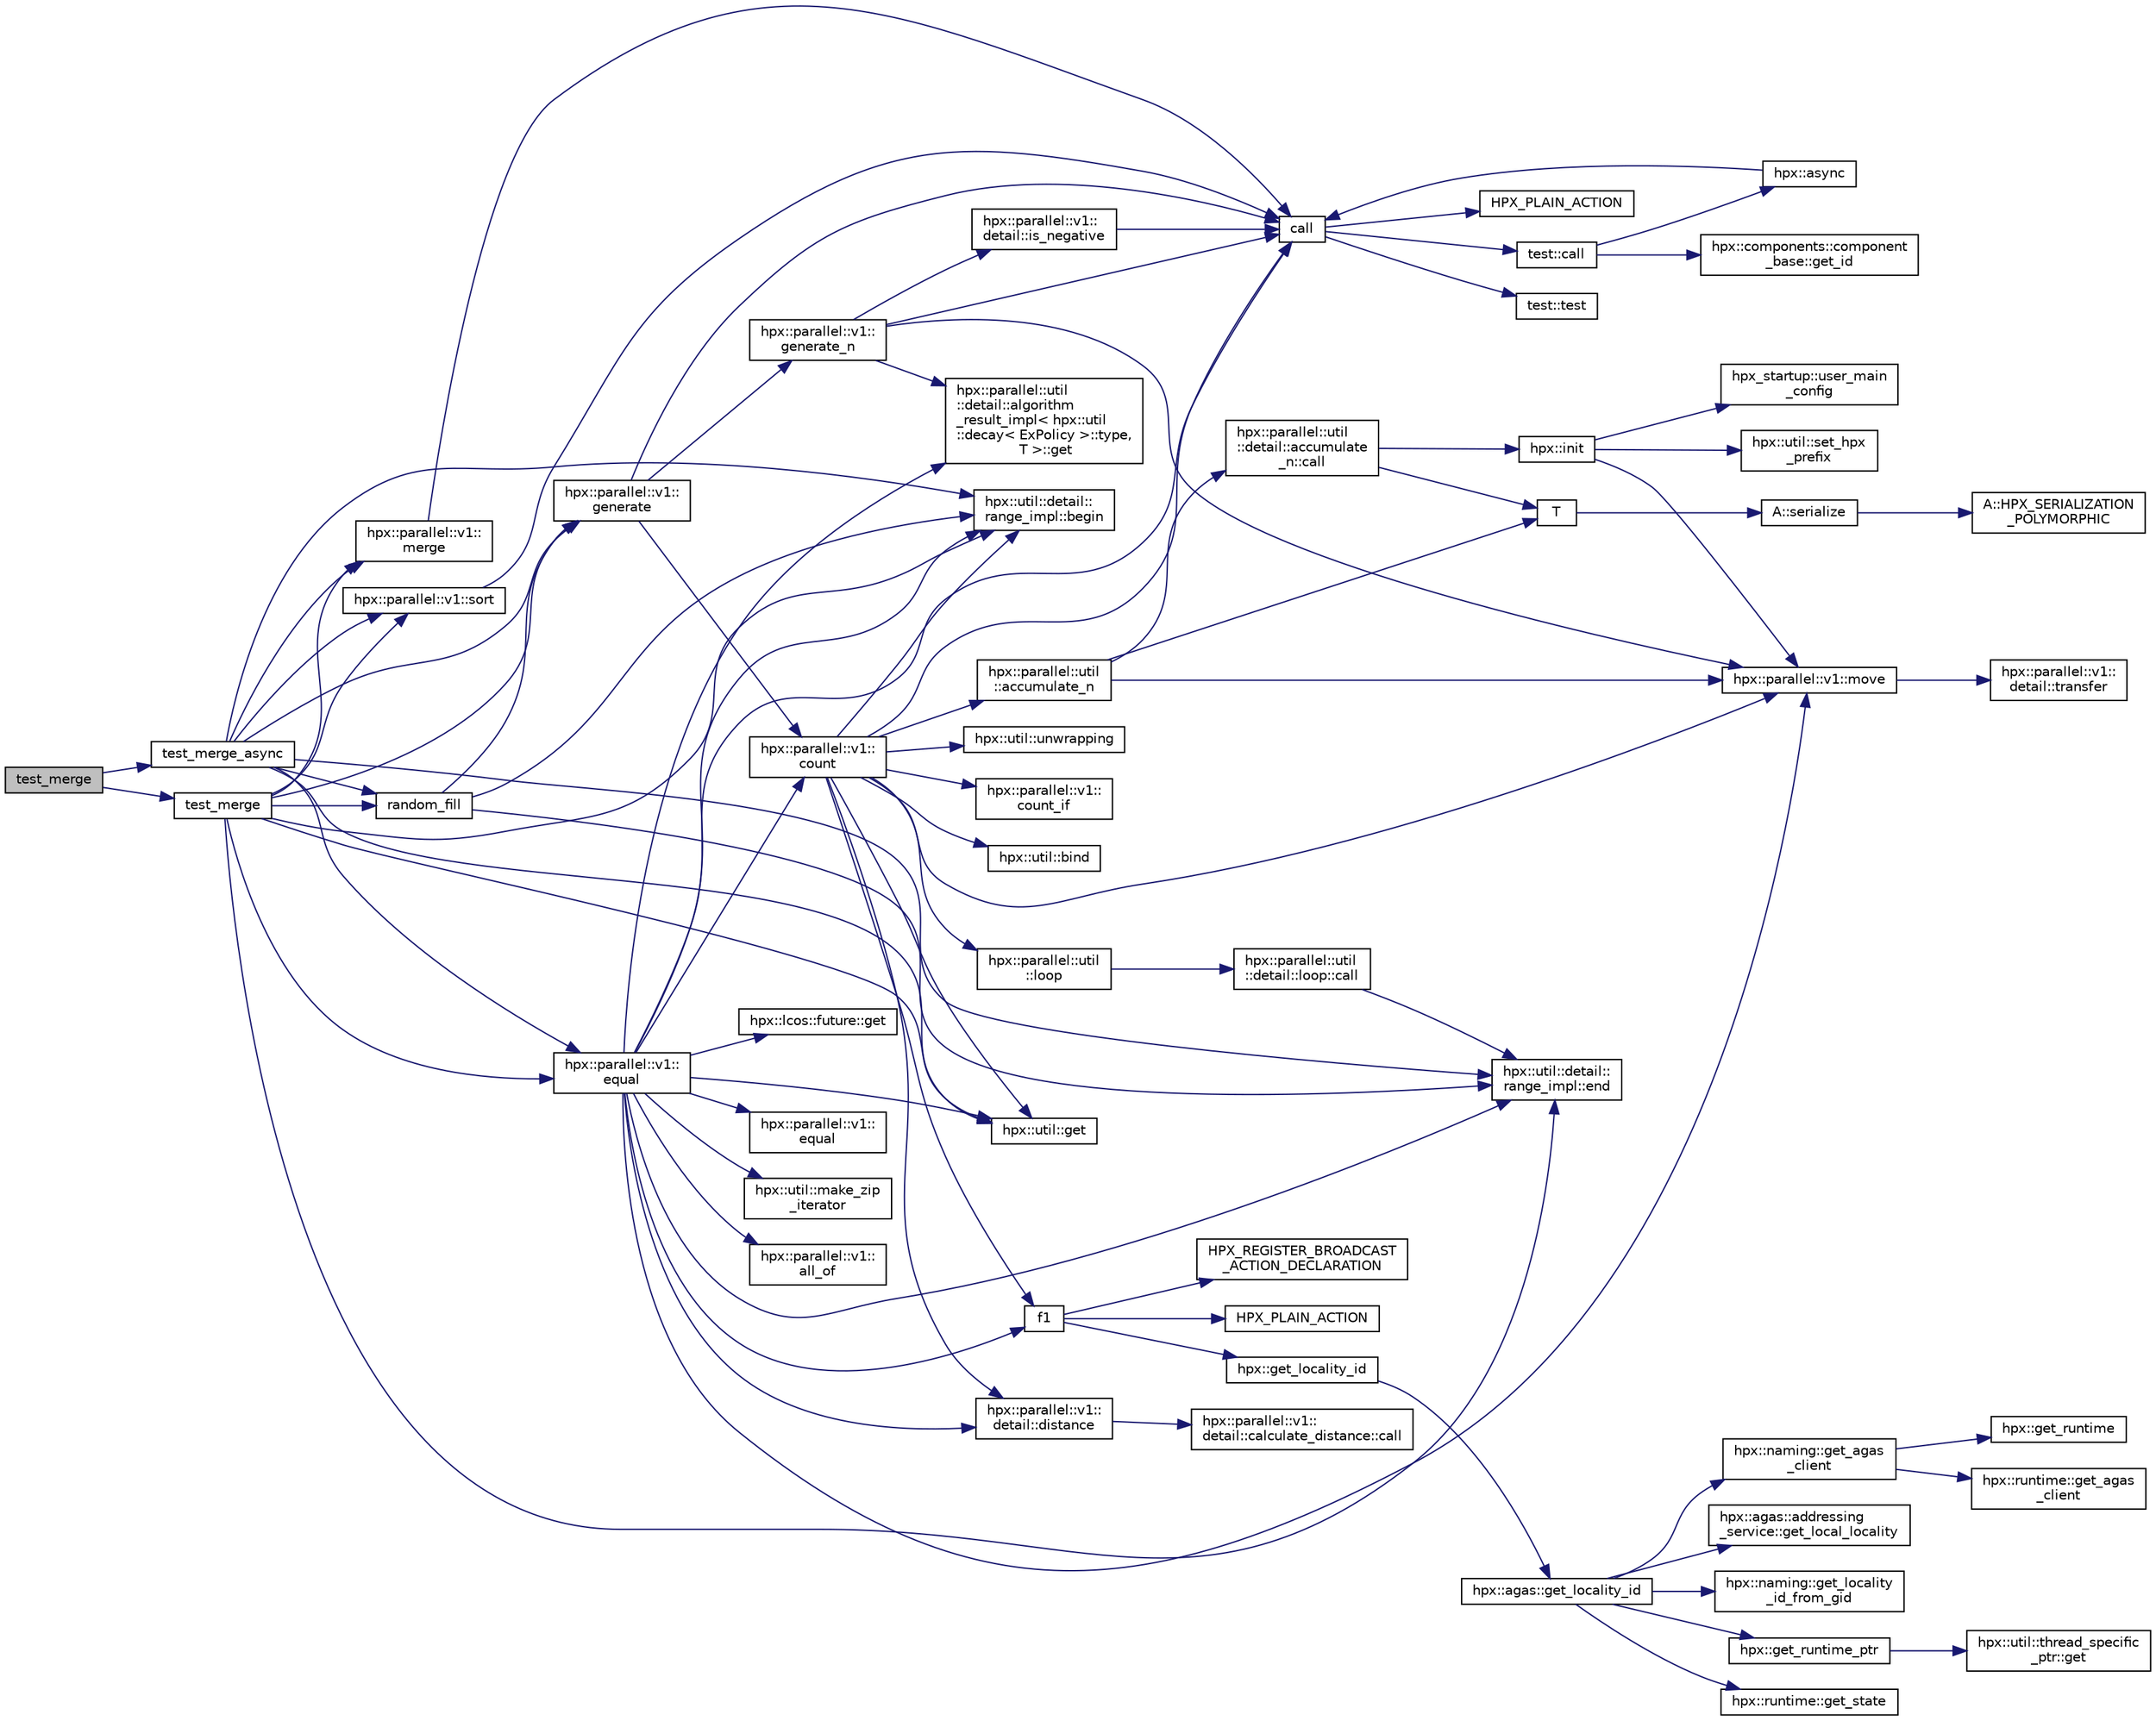digraph "test_merge"
{
  edge [fontname="Helvetica",fontsize="10",labelfontname="Helvetica",labelfontsize="10"];
  node [fontname="Helvetica",fontsize="10",shape=record];
  rankdir="LR";
  Node121 [label="test_merge",height=0.2,width=0.4,color="black", fillcolor="grey75", style="filled", fontcolor="black"];
  Node121 -> Node122 [color="midnightblue",fontsize="10",style="solid",fontname="Helvetica"];
  Node122 [label="test_merge",height=0.2,width=0.4,color="black", fillcolor="white", style="filled",URL="$db/d38/merge__range_8cpp.html#a2e0060748d277706ba728016568f1dbf"];
  Node122 -> Node123 [color="midnightblue",fontsize="10",style="solid",fontname="Helvetica"];
  Node123 [label="hpx::util::get",height=0.2,width=0.4,color="black", fillcolor="white", style="filled",URL="$df/dad/namespacehpx_1_1util.html#a5cbd3c41f03f4d4acaedaa4777e3cc02"];
  Node122 -> Node124 [color="midnightblue",fontsize="10",style="solid",fontname="Helvetica"];
  Node124 [label="hpx::parallel::v1::\lgenerate",height=0.2,width=0.4,color="black", fillcolor="white", style="filled",URL="$db/db9/namespacehpx_1_1parallel_1_1v1.html#a1f74f2be2954d6fbd8278df5fedb946a"];
  Node124 -> Node125 [color="midnightblue",fontsize="10",style="solid",fontname="Helvetica"];
  Node125 [label="hpx::parallel::v1::\lgenerate_n",height=0.2,width=0.4,color="black", fillcolor="white", style="filled",URL="$db/db9/namespacehpx_1_1parallel_1_1v1.html#a9fd6a170d9742750007e88805764ec8a"];
  Node125 -> Node126 [color="midnightblue",fontsize="10",style="solid",fontname="Helvetica"];
  Node126 [label="hpx::parallel::v1::\ldetail::is_negative",height=0.2,width=0.4,color="black", fillcolor="white", style="filled",URL="$d2/ddd/namespacehpx_1_1parallel_1_1v1_1_1detail.html#adf2e40fc4b20ad0fd442ee3118a4d527"];
  Node126 -> Node127 [color="midnightblue",fontsize="10",style="solid",fontname="Helvetica"];
  Node127 [label="call",height=0.2,width=0.4,color="black", fillcolor="white", style="filled",URL="$d2/d67/promise__1620_8cpp.html#a58357f0b82bc761e1d0b9091ed563a70"];
  Node127 -> Node128 [color="midnightblue",fontsize="10",style="solid",fontname="Helvetica"];
  Node128 [label="test::test",height=0.2,width=0.4,color="black", fillcolor="white", style="filled",URL="$d8/d89/structtest.html#ab42d5ece712d716b04cb3f686f297a26"];
  Node127 -> Node129 [color="midnightblue",fontsize="10",style="solid",fontname="Helvetica"];
  Node129 [label="HPX_PLAIN_ACTION",height=0.2,width=0.4,color="black", fillcolor="white", style="filled",URL="$d2/d67/promise__1620_8cpp.html#ab96aab827a4b1fcaf66cfe0ba83fef23"];
  Node127 -> Node130 [color="midnightblue",fontsize="10",style="solid",fontname="Helvetica"];
  Node130 [label="test::call",height=0.2,width=0.4,color="black", fillcolor="white", style="filled",URL="$d8/d89/structtest.html#aeb29e7ed6518b9426ccf1344c52620ae"];
  Node130 -> Node131 [color="midnightblue",fontsize="10",style="solid",fontname="Helvetica"];
  Node131 [label="hpx::async",height=0.2,width=0.4,color="black", fillcolor="white", style="filled",URL="$d8/d83/namespacehpx.html#acb7d8e37b73b823956ce144f9a57eaa4"];
  Node131 -> Node127 [color="midnightblue",fontsize="10",style="solid",fontname="Helvetica"];
  Node130 -> Node132 [color="midnightblue",fontsize="10",style="solid",fontname="Helvetica"];
  Node132 [label="hpx::components::component\l_base::get_id",height=0.2,width=0.4,color="black", fillcolor="white", style="filled",URL="$d2/de6/classhpx_1_1components_1_1component__base.html#a4c8fd93514039bdf01c48d66d82b19cd"];
  Node125 -> Node133 [color="midnightblue",fontsize="10",style="solid",fontname="Helvetica"];
  Node133 [label="hpx::parallel::util\l::detail::algorithm\l_result_impl\< hpx::util\l::decay\< ExPolicy \>::type,\l T \>::get",height=0.2,width=0.4,color="black", fillcolor="white", style="filled",URL="$d2/d42/structhpx_1_1parallel_1_1util_1_1detail_1_1algorithm__result__impl.html#ab5b051e8ec74eff5e0e62fd63f5d377e"];
  Node125 -> Node134 [color="midnightblue",fontsize="10",style="solid",fontname="Helvetica"];
  Node134 [label="hpx::parallel::v1::move",height=0.2,width=0.4,color="black", fillcolor="white", style="filled",URL="$db/db9/namespacehpx_1_1parallel_1_1v1.html#aa7c4ede081ce786c9d1eb1adff495cfc"];
  Node134 -> Node135 [color="midnightblue",fontsize="10",style="solid",fontname="Helvetica"];
  Node135 [label="hpx::parallel::v1::\ldetail::transfer",height=0.2,width=0.4,color="black", fillcolor="white", style="filled",URL="$d2/ddd/namespacehpx_1_1parallel_1_1v1_1_1detail.html#ab1b56a05e1885ca7cc7ffa1804dd2f3c"];
  Node125 -> Node127 [color="midnightblue",fontsize="10",style="solid",fontname="Helvetica"];
  Node124 -> Node136 [color="midnightblue",fontsize="10",style="solid",fontname="Helvetica"];
  Node136 [label="hpx::parallel::v1::\lcount",height=0.2,width=0.4,color="black", fillcolor="white", style="filled",URL="$db/db9/namespacehpx_1_1parallel_1_1v1.html#a19d058114a2bd44801aab4176b188e23"];
  Node136 -> Node137 [color="midnightblue",fontsize="10",style="solid",fontname="Helvetica"];
  Node137 [label="hpx::parallel::v1::\lcount_if",height=0.2,width=0.4,color="black", fillcolor="white", style="filled",URL="$db/db9/namespacehpx_1_1parallel_1_1v1.html#ad836ff017ec208c2d6388a9b47b05ce0"];
  Node136 -> Node138 [color="midnightblue",fontsize="10",style="solid",fontname="Helvetica"];
  Node138 [label="f1",height=0.2,width=0.4,color="black", fillcolor="white", style="filled",URL="$d8/d8b/broadcast_8cpp.html#a1751fbd41f2529b84514a9dbd767959a"];
  Node138 -> Node139 [color="midnightblue",fontsize="10",style="solid",fontname="Helvetica"];
  Node139 [label="hpx::get_locality_id",height=0.2,width=0.4,color="black", fillcolor="white", style="filled",URL="$d8/d83/namespacehpx.html#a158d7c54a657bb364c1704033010697b",tooltip="Return the number of the locality this function is being called from. "];
  Node139 -> Node140 [color="midnightblue",fontsize="10",style="solid",fontname="Helvetica"];
  Node140 [label="hpx::agas::get_locality_id",height=0.2,width=0.4,color="black", fillcolor="white", style="filled",URL="$dc/d54/namespacehpx_1_1agas.html#a491cc2ddecdf0f1a9129900caa6a4d3e"];
  Node140 -> Node141 [color="midnightblue",fontsize="10",style="solid",fontname="Helvetica"];
  Node141 [label="hpx::get_runtime_ptr",height=0.2,width=0.4,color="black", fillcolor="white", style="filled",URL="$d8/d83/namespacehpx.html#af29daf2bb3e01b4d6495a1742b6cce64"];
  Node141 -> Node142 [color="midnightblue",fontsize="10",style="solid",fontname="Helvetica"];
  Node142 [label="hpx::util::thread_specific\l_ptr::get",height=0.2,width=0.4,color="black", fillcolor="white", style="filled",URL="$d4/d4c/structhpx_1_1util_1_1thread__specific__ptr.html#a3b27d8520710478aa41d1f74206bdba9"];
  Node140 -> Node143 [color="midnightblue",fontsize="10",style="solid",fontname="Helvetica"];
  Node143 [label="hpx::runtime::get_state",height=0.2,width=0.4,color="black", fillcolor="white", style="filled",URL="$d0/d7b/classhpx_1_1runtime.html#ab405f80e060dac95d624520f38b0524c"];
  Node140 -> Node144 [color="midnightblue",fontsize="10",style="solid",fontname="Helvetica"];
  Node144 [label="hpx::naming::get_agas\l_client",height=0.2,width=0.4,color="black", fillcolor="white", style="filled",URL="$d4/dc9/namespacehpx_1_1naming.html#a0408fffd5d34b620712a801b0ae3b032"];
  Node144 -> Node145 [color="midnightblue",fontsize="10",style="solid",fontname="Helvetica"];
  Node145 [label="hpx::get_runtime",height=0.2,width=0.4,color="black", fillcolor="white", style="filled",URL="$d8/d83/namespacehpx.html#aef902cc6c7dd3b9fbadf34d1e850a070"];
  Node144 -> Node146 [color="midnightblue",fontsize="10",style="solid",fontname="Helvetica"];
  Node146 [label="hpx::runtime::get_agas\l_client",height=0.2,width=0.4,color="black", fillcolor="white", style="filled",URL="$d0/d7b/classhpx_1_1runtime.html#aeb5dddd30d6b9861669af8ad44d1a96a"];
  Node140 -> Node147 [color="midnightblue",fontsize="10",style="solid",fontname="Helvetica"];
  Node147 [label="hpx::agas::addressing\l_service::get_local_locality",height=0.2,width=0.4,color="black", fillcolor="white", style="filled",URL="$db/d58/structhpx_1_1agas_1_1addressing__service.html#ab52c19a37c2a7a006c6c15f90ad0539c"];
  Node140 -> Node148 [color="midnightblue",fontsize="10",style="solid",fontname="Helvetica"];
  Node148 [label="hpx::naming::get_locality\l_id_from_gid",height=0.2,width=0.4,color="black", fillcolor="white", style="filled",URL="$d4/dc9/namespacehpx_1_1naming.html#a7fd43037784560bd04fda9b49e33529f"];
  Node138 -> Node149 [color="midnightblue",fontsize="10",style="solid",fontname="Helvetica"];
  Node149 [label="HPX_PLAIN_ACTION",height=0.2,width=0.4,color="black", fillcolor="white", style="filled",URL="$d8/d8b/broadcast_8cpp.html#a19685a0394ce6a99351f7a679f6eeefc"];
  Node138 -> Node150 [color="midnightblue",fontsize="10",style="solid",fontname="Helvetica"];
  Node150 [label="HPX_REGISTER_BROADCAST\l_ACTION_DECLARATION",height=0.2,width=0.4,color="black", fillcolor="white", style="filled",URL="$d7/d38/addressing__service_8cpp.html#a573d764d9cb34eec46a4bdffcf07875f"];
  Node136 -> Node151 [color="midnightblue",fontsize="10",style="solid",fontname="Helvetica"];
  Node151 [label="hpx::parallel::util\l::loop",height=0.2,width=0.4,color="black", fillcolor="white", style="filled",URL="$df/dc6/namespacehpx_1_1parallel_1_1util.html#a3f434e00f42929aac85debb8c5782213"];
  Node151 -> Node152 [color="midnightblue",fontsize="10",style="solid",fontname="Helvetica"];
  Node152 [label="hpx::parallel::util\l::detail::loop::call",height=0.2,width=0.4,color="black", fillcolor="white", style="filled",URL="$da/d06/structhpx_1_1parallel_1_1util_1_1detail_1_1loop.html#a5c5e8dbda782f09cdb7bc2509e3bf09e"];
  Node152 -> Node153 [color="midnightblue",fontsize="10",style="solid",fontname="Helvetica"];
  Node153 [label="hpx::util::detail::\lrange_impl::end",height=0.2,width=0.4,color="black", fillcolor="white", style="filled",URL="$d4/d4a/namespacehpx_1_1util_1_1detail_1_1range__impl.html#afb2ea48b0902f52ee4d8b764807b4316"];
  Node136 -> Node154 [color="midnightblue",fontsize="10",style="solid",fontname="Helvetica"];
  Node154 [label="hpx::util::bind",height=0.2,width=0.4,color="black", fillcolor="white", style="filled",URL="$df/dad/namespacehpx_1_1util.html#ad844caedf82a0173d6909d910c3e48c6"];
  Node136 -> Node134 [color="midnightblue",fontsize="10",style="solid",fontname="Helvetica"];
  Node136 -> Node123 [color="midnightblue",fontsize="10",style="solid",fontname="Helvetica"];
  Node136 -> Node127 [color="midnightblue",fontsize="10",style="solid",fontname="Helvetica"];
  Node136 -> Node155 [color="midnightblue",fontsize="10",style="solid",fontname="Helvetica"];
  Node155 [label="hpx::parallel::v1::\ldetail::distance",height=0.2,width=0.4,color="black", fillcolor="white", style="filled",URL="$d2/ddd/namespacehpx_1_1parallel_1_1v1_1_1detail.html#a6bea3c6a5f470cad11f27ee6bab4a33f"];
  Node155 -> Node156 [color="midnightblue",fontsize="10",style="solid",fontname="Helvetica"];
  Node156 [label="hpx::parallel::v1::\ldetail::calculate_distance::call",height=0.2,width=0.4,color="black", fillcolor="white", style="filled",URL="$db/dfa/structhpx_1_1parallel_1_1v1_1_1detail_1_1calculate__distance.html#a950a6627830a7d019ac0e734b0a447bf"];
  Node136 -> Node157 [color="midnightblue",fontsize="10",style="solid",fontname="Helvetica"];
  Node157 [label="hpx::util::unwrapping",height=0.2,width=0.4,color="black", fillcolor="white", style="filled",URL="$df/dad/namespacehpx_1_1util.html#a7529d9ac687684c33403cdd1f9cef8e4"];
  Node136 -> Node158 [color="midnightblue",fontsize="10",style="solid",fontname="Helvetica"];
  Node158 [label="hpx::parallel::util\l::accumulate_n",height=0.2,width=0.4,color="black", fillcolor="white", style="filled",URL="$df/dc6/namespacehpx_1_1parallel_1_1util.html#af19f9a2722f97c2247ea5d0dbb5e2d25"];
  Node158 -> Node159 [color="midnightblue",fontsize="10",style="solid",fontname="Helvetica"];
  Node159 [label="hpx::parallel::util\l::detail::accumulate\l_n::call",height=0.2,width=0.4,color="black", fillcolor="white", style="filled",URL="$d8/d3b/structhpx_1_1parallel_1_1util_1_1detail_1_1accumulate__n.html#a765aceb8ab313fc92f7c4aaf70ccca8f"];
  Node159 -> Node160 [color="midnightblue",fontsize="10",style="solid",fontname="Helvetica"];
  Node160 [label="hpx::init",height=0.2,width=0.4,color="black", fillcolor="white", style="filled",URL="$d8/d83/namespacehpx.html#a3c694ea960b47c56b33351ba16e3d76b",tooltip="Main entry point for launching the HPX runtime system. "];
  Node160 -> Node161 [color="midnightblue",fontsize="10",style="solid",fontname="Helvetica"];
  Node161 [label="hpx::util::set_hpx\l_prefix",height=0.2,width=0.4,color="black", fillcolor="white", style="filled",URL="$df/dad/namespacehpx_1_1util.html#ae40a23c1ba0a48d9304dcf717a95793e"];
  Node160 -> Node162 [color="midnightblue",fontsize="10",style="solid",fontname="Helvetica"];
  Node162 [label="hpx_startup::user_main\l_config",height=0.2,width=0.4,color="black", fillcolor="white", style="filled",URL="$d3/dd2/namespacehpx__startup.html#aaac571d88bd3912a4225a23eb3261637"];
  Node160 -> Node134 [color="midnightblue",fontsize="10",style="solid",fontname="Helvetica"];
  Node159 -> Node163 [color="midnightblue",fontsize="10",style="solid",fontname="Helvetica"];
  Node163 [label="T",height=0.2,width=0.4,color="black", fillcolor="white", style="filled",URL="$db/d33/polymorphic__semiintrusive__template_8cpp.html#ad187658f9cb91c1312b39ae7e896f1ea"];
  Node163 -> Node164 [color="midnightblue",fontsize="10",style="solid",fontname="Helvetica"];
  Node164 [label="A::serialize",height=0.2,width=0.4,color="black", fillcolor="white", style="filled",URL="$d7/da0/struct_a.html#a5f5c287cf471e274ed9dda0da1592212"];
  Node164 -> Node165 [color="midnightblue",fontsize="10",style="solid",fontname="Helvetica"];
  Node165 [label="A::HPX_SERIALIZATION\l_POLYMORPHIC",height=0.2,width=0.4,color="black", fillcolor="white", style="filled",URL="$d7/da0/struct_a.html#ada978cc156cebbafddb1f3aa4c01918c"];
  Node158 -> Node134 [color="midnightblue",fontsize="10",style="solid",fontname="Helvetica"];
  Node158 -> Node163 [color="midnightblue",fontsize="10",style="solid",fontname="Helvetica"];
  Node136 -> Node166 [color="midnightblue",fontsize="10",style="solid",fontname="Helvetica"];
  Node166 [label="hpx::util::detail::\lrange_impl::begin",height=0.2,width=0.4,color="black", fillcolor="white", style="filled",URL="$d4/d4a/namespacehpx_1_1util_1_1detail_1_1range__impl.html#a31e165df2b865cdd961f35ce938db41a"];
  Node124 -> Node127 [color="midnightblue",fontsize="10",style="solid",fontname="Helvetica"];
  Node122 -> Node166 [color="midnightblue",fontsize="10",style="solid",fontname="Helvetica"];
  Node122 -> Node153 [color="midnightblue",fontsize="10",style="solid",fontname="Helvetica"];
  Node122 -> Node167 [color="midnightblue",fontsize="10",style="solid",fontname="Helvetica"];
  Node167 [label="random_fill",height=0.2,width=0.4,color="black", fillcolor="white", style="filled",URL="$dd/d52/safe__object_8cpp.html#af11000111cdbb07ee1790cab60009256"];
  Node167 -> Node124 [color="midnightblue",fontsize="10",style="solid",fontname="Helvetica"];
  Node167 -> Node166 [color="midnightblue",fontsize="10",style="solid",fontname="Helvetica"];
  Node167 -> Node153 [color="midnightblue",fontsize="10",style="solid",fontname="Helvetica"];
  Node122 -> Node168 [color="midnightblue",fontsize="10",style="solid",fontname="Helvetica"];
  Node168 [label="hpx::parallel::v1::sort",height=0.2,width=0.4,color="black", fillcolor="white", style="filled",URL="$db/db9/namespacehpx_1_1parallel_1_1v1.html#ae1153bd13c544f90055c5ca181145297"];
  Node168 -> Node127 [color="midnightblue",fontsize="10",style="solid",fontname="Helvetica"];
  Node122 -> Node169 [color="midnightblue",fontsize="10",style="solid",fontname="Helvetica"];
  Node169 [label="hpx::parallel::v1::\lmerge",height=0.2,width=0.4,color="black", fillcolor="white", style="filled",URL="$db/db9/namespacehpx_1_1parallel_1_1v1.html#ae6c646d42a1dd0808035a996cc62584c"];
  Node169 -> Node127 [color="midnightblue",fontsize="10",style="solid",fontname="Helvetica"];
  Node122 -> Node170 [color="midnightblue",fontsize="10",style="solid",fontname="Helvetica"];
  Node170 [label="hpx::parallel::v1::\lequal",height=0.2,width=0.4,color="black", fillcolor="white", style="filled",URL="$db/db9/namespacehpx_1_1parallel_1_1v1.html#a0c7fdfade58cb9d4dda65892a877aa58"];
  Node170 -> Node171 [color="midnightblue",fontsize="10",style="solid",fontname="Helvetica"];
  Node171 [label="hpx::parallel::v1::\lequal",height=0.2,width=0.4,color="black", fillcolor="white", style="filled",URL="$db/db9/namespacehpx_1_1parallel_1_1v1.html#aae6a4bb3c2e497c3bf1425763047b39d"];
  Node170 -> Node133 [color="midnightblue",fontsize="10",style="solid",fontname="Helvetica"];
  Node170 -> Node136 [color="midnightblue",fontsize="10",style="solid",fontname="Helvetica"];
  Node170 -> Node155 [color="midnightblue",fontsize="10",style="solid",fontname="Helvetica"];
  Node170 -> Node138 [color="midnightblue",fontsize="10",style="solid",fontname="Helvetica"];
  Node170 -> Node123 [color="midnightblue",fontsize="10",style="solid",fontname="Helvetica"];
  Node170 -> Node127 [color="midnightblue",fontsize="10",style="solid",fontname="Helvetica"];
  Node170 -> Node172 [color="midnightblue",fontsize="10",style="solid",fontname="Helvetica"];
  Node172 [label="hpx::util::make_zip\l_iterator",height=0.2,width=0.4,color="black", fillcolor="white", style="filled",URL="$df/dad/namespacehpx_1_1util.html#a2f68369b316e5699be2c81c04e3ee209"];
  Node170 -> Node134 [color="midnightblue",fontsize="10",style="solid",fontname="Helvetica"];
  Node170 -> Node173 [color="midnightblue",fontsize="10",style="solid",fontname="Helvetica"];
  Node173 [label="hpx::parallel::v1::\lall_of",height=0.2,width=0.4,color="black", fillcolor="white", style="filled",URL="$db/db9/namespacehpx_1_1parallel_1_1v1.html#ae249c03ff2e6e0003c2ac15c1ec13087"];
  Node170 -> Node166 [color="midnightblue",fontsize="10",style="solid",fontname="Helvetica"];
  Node170 -> Node153 [color="midnightblue",fontsize="10",style="solid",fontname="Helvetica"];
  Node170 -> Node174 [color="midnightblue",fontsize="10",style="solid",fontname="Helvetica"];
  Node174 [label="hpx::lcos::future::get",height=0.2,width=0.4,color="black", fillcolor="white", style="filled",URL="$d0/d33/classhpx_1_1lcos_1_1future.html#a8c28269486d5620ac48af349f17bb41c"];
  Node121 -> Node175 [color="midnightblue",fontsize="10",style="solid",fontname="Helvetica"];
  Node175 [label="test_merge_async",height=0.2,width=0.4,color="black", fillcolor="white", style="filled",URL="$db/d38/merge__range_8cpp.html#ac7a94e614f43f22799d481ea272af59e"];
  Node175 -> Node123 [color="midnightblue",fontsize="10",style="solid",fontname="Helvetica"];
  Node175 -> Node124 [color="midnightblue",fontsize="10",style="solid",fontname="Helvetica"];
  Node175 -> Node166 [color="midnightblue",fontsize="10",style="solid",fontname="Helvetica"];
  Node175 -> Node153 [color="midnightblue",fontsize="10",style="solid",fontname="Helvetica"];
  Node175 -> Node167 [color="midnightblue",fontsize="10",style="solid",fontname="Helvetica"];
  Node175 -> Node168 [color="midnightblue",fontsize="10",style="solid",fontname="Helvetica"];
  Node175 -> Node169 [color="midnightblue",fontsize="10",style="solid",fontname="Helvetica"];
  Node175 -> Node170 [color="midnightblue",fontsize="10",style="solid",fontname="Helvetica"];
}
